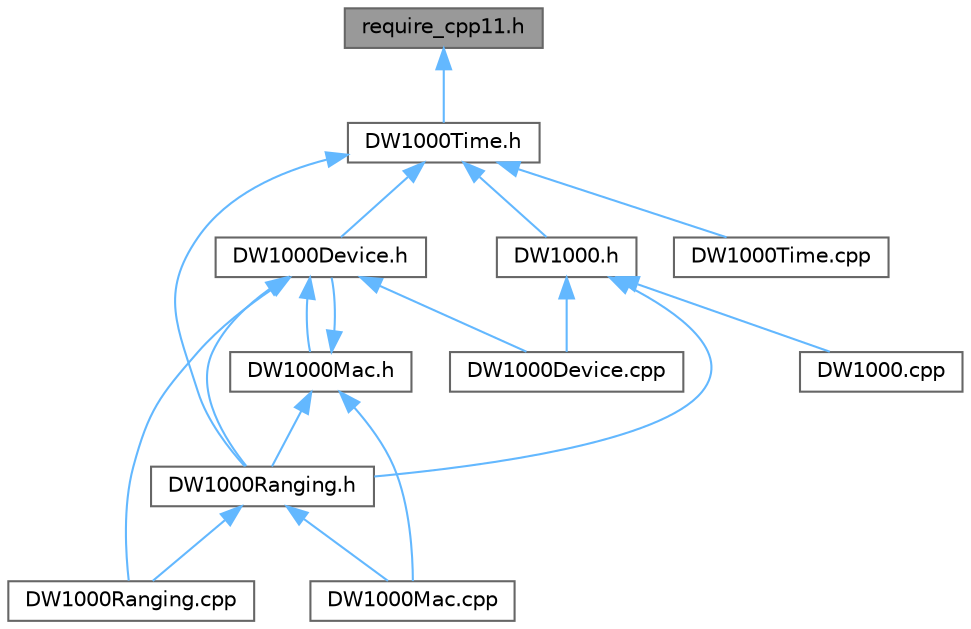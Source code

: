 digraph "require_cpp11.h"
{
 // LATEX_PDF_SIZE
  bgcolor="transparent";
  edge [fontname=Helvetica,fontsize=10,labelfontname=Helvetica,labelfontsize=10];
  node [fontname=Helvetica,fontsize=10,shape=box,height=0.2,width=0.4];
  Node1 [id="Node000001",label="require_cpp11.h",height=0.2,width=0.4,color="gray40", fillcolor="grey60", style="filled", fontcolor="black",tooltip=" "];
  Node1 -> Node2 [id="edge1_Node000001_Node000002",dir="back",color="steelblue1",style="solid",tooltip=" "];
  Node2 [id="Node000002",label="DW1000Time.h",height=0.2,width=0.4,color="grey40", fillcolor="white", style="filled",URL="$_d_w1000_time_8h.html",tooltip=" "];
  Node2 -> Node3 [id="edge2_Node000002_Node000003",dir="back",color="steelblue1",style="solid",tooltip=" "];
  Node3 [id="Node000003",label="DW1000.h",height=0.2,width=0.4,color="grey40", fillcolor="white", style="filled",URL="$_d_w1000_8h.html",tooltip=" "];
  Node3 -> Node4 [id="edge3_Node000003_Node000004",dir="back",color="steelblue1",style="solid",tooltip=" "];
  Node4 [id="Node000004",label="DW1000.cpp",height=0.2,width=0.4,color="grey40", fillcolor="white", style="filled",URL="$_d_w1000_8cpp.html",tooltip=" "];
  Node3 -> Node5 [id="edge4_Node000003_Node000005",dir="back",color="steelblue1",style="solid",tooltip=" "];
  Node5 [id="Node000005",label="DW1000Device.cpp",height=0.2,width=0.4,color="grey40", fillcolor="white", style="filled",URL="$_d_w1000_device_8cpp.html",tooltip=" "];
  Node3 -> Node6 [id="edge5_Node000003_Node000006",dir="back",color="steelblue1",style="solid",tooltip=" "];
  Node6 [id="Node000006",label="DW1000Ranging.h",height=0.2,width=0.4,color="grey40", fillcolor="white", style="filled",URL="$_d_w1000_ranging_8h.html",tooltip=" "];
  Node6 -> Node7 [id="edge6_Node000006_Node000007",dir="back",color="steelblue1",style="solid",tooltip=" "];
  Node7 [id="Node000007",label="DW1000Mac.cpp",height=0.2,width=0.4,color="grey40", fillcolor="white", style="filled",URL="$_d_w1000_mac_8cpp.html",tooltip=" "];
  Node6 -> Node8 [id="edge7_Node000006_Node000008",dir="back",color="steelblue1",style="solid",tooltip=" "];
  Node8 [id="Node000008",label="DW1000Ranging.cpp",height=0.2,width=0.4,color="grey40", fillcolor="white", style="filled",URL="$_d_w1000_ranging_8cpp.html",tooltip=" "];
  Node2 -> Node9 [id="edge8_Node000002_Node000009",dir="back",color="steelblue1",style="solid",tooltip=" "];
  Node9 [id="Node000009",label="DW1000Device.h",height=0.2,width=0.4,color="grey40", fillcolor="white", style="filled",URL="$_d_w1000_device_8h.html",tooltip=" "];
  Node9 -> Node5 [id="edge9_Node000009_Node000005",dir="back",color="steelblue1",style="solid",tooltip=" "];
  Node9 -> Node10 [id="edge10_Node000009_Node000010",dir="back",color="steelblue1",style="solid",tooltip=" "];
  Node10 [id="Node000010",label="DW1000Mac.h",height=0.2,width=0.4,color="grey40", fillcolor="white", style="filled",URL="$_d_w1000_mac_8h.html",tooltip=" "];
  Node10 -> Node9 [id="edge11_Node000010_Node000009",dir="back",color="steelblue1",style="solid",tooltip=" "];
  Node10 -> Node7 [id="edge12_Node000010_Node000007",dir="back",color="steelblue1",style="solid",tooltip=" "];
  Node10 -> Node6 [id="edge13_Node000010_Node000006",dir="back",color="steelblue1",style="solid",tooltip=" "];
  Node9 -> Node8 [id="edge14_Node000009_Node000008",dir="back",color="steelblue1",style="solid",tooltip=" "];
  Node9 -> Node6 [id="edge15_Node000009_Node000006",dir="back",color="steelblue1",style="solid",tooltip=" "];
  Node2 -> Node6 [id="edge16_Node000002_Node000006",dir="back",color="steelblue1",style="solid",tooltip=" "];
  Node2 -> Node11 [id="edge17_Node000002_Node000011",dir="back",color="steelblue1",style="solid",tooltip=" "];
  Node11 [id="Node000011",label="DW1000Time.cpp",height=0.2,width=0.4,color="grey40", fillcolor="white", style="filled",URL="$_d_w1000_time_8cpp.html",tooltip=" "];
}
